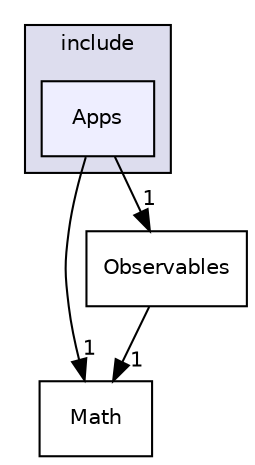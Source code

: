 digraph "Apps" {
  compound=true
  node [ fontsize="10", fontname="Helvetica"];
  edge [ labelfontsize="10", labelfontname="Helvetica"];
  subgraph clusterdir_d44c64559bbebec7f509842c48db8b23 {
    graph [ bgcolor="#ddddee", pencolor="black", label="include" fontname="Helvetica", fontsize="10", URL="dir_d44c64559bbebec7f509842c48db8b23.html"]
  dir_2a07555916b8e053adb13fd7b0e59b23 [shape=box, label="Apps", style="filled", fillcolor="#eeeeff", pencolor="black", URL="dir_2a07555916b8e053adb13fd7b0e59b23.html"];
  }
  dir_6169d17290d9404be5262c21e04fa2c7 [shape=box label="Math" URL="dir_6169d17290d9404be5262c21e04fa2c7.html"];
  dir_0f8d1dc4912f69f42d08f65320dd3b3d [shape=box label="Observables" URL="dir_0f8d1dc4912f69f42d08f65320dd3b3d.html"];
  dir_2a07555916b8e053adb13fd7b0e59b23->dir_6169d17290d9404be5262c21e04fa2c7 [headlabel="1", labeldistance=1.5 headhref="dir_000005_000010.html"];
  dir_2a07555916b8e053adb13fd7b0e59b23->dir_0f8d1dc4912f69f42d08f65320dd3b3d [headlabel="1", labeldistance=1.5 headhref="dir_000005_000008.html"];
  dir_0f8d1dc4912f69f42d08f65320dd3b3d->dir_6169d17290d9404be5262c21e04fa2c7 [headlabel="1", labeldistance=1.5 headhref="dir_000008_000010.html"];
}
